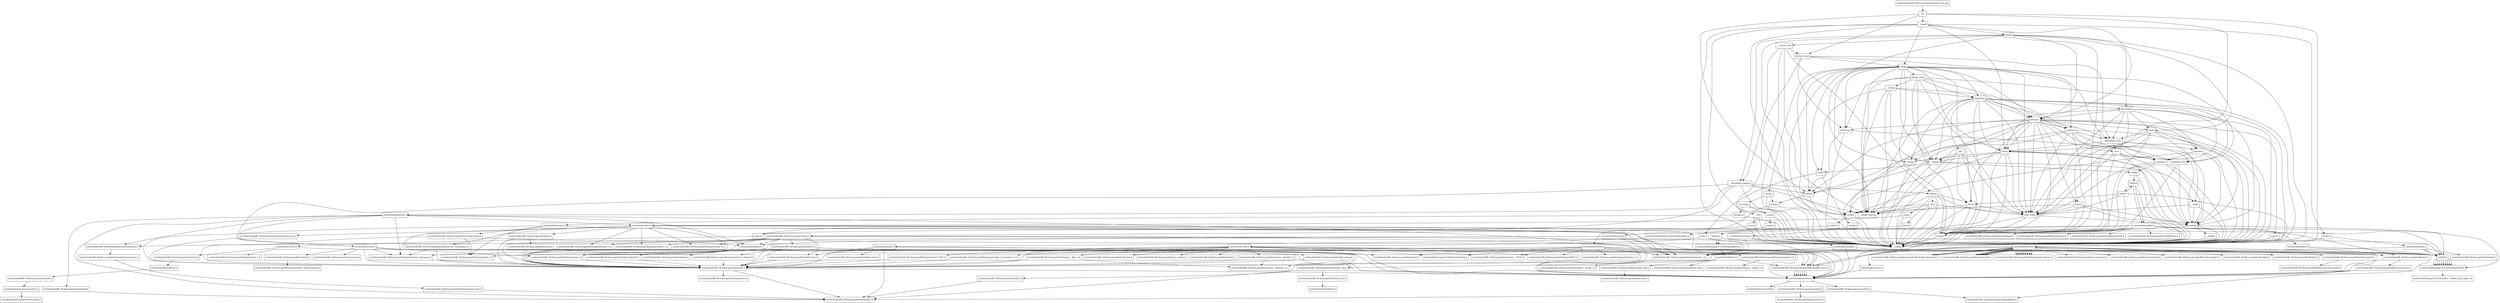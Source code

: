 digraph "dependencies" {
  header_1 [ shape="box", label="ios"];
  header_0 [ shape="box", label="tmp/tmpw8iwRO.libcxx.header.deps/test_ios.cpp"];
  header_2 [ shape="box", label="__config"];
  header_3 [ shape="box", label="usr/include/features.h"];
  header_4 [ shape="box", label="usr/include/stdc-predef.h"];
  header_5 [ shape="box", label="usr/include/x86_64-linux-gnu/sys/cdefs.h"];
  header_6 [ shape="box", label="usr/include/x86_64-linux-gnu/bits/wordsize.h"];
  header_7 [ shape="box", label="usr/include/x86_64-linux-gnu/bits/long-double.h"];
  header_8 [ shape="box", label="usr/include/x86_64-linux-gnu/gnu/stubs.h"];
  header_9 [ shape="box", label="usr/include/x86_64-linux-gnu/gnu/stubs-64.h"];
  header_11 [ shape="box", label="iosfwd"];
  header_12 [ shape="box", label="wchar.h"];
  header_13 [ shape="box", label="usr/include/wchar.h"];
  header_14 [ shape="box", label="usr/include/x86_64-linux-gnu/bits/libc-header-start.h"];
  header_15 [ shape="box", label="usr/include/x86_64-linux-gnu/bits/floatn.h"];
  header_16 [ shape="box", label="usr/include/x86_64-linux-gnu/bits/floatn-common.h"];
  header_17 [ shape="box", label="stddef.h"];
  header_18 [ shape="box", label="usr/local/lib/clang/10.0.0/include/stddef.h"];
  header_19 [ shape="box", label="usr/local/lib/clang/10.0.0/include/stdarg.h"];
  header_20 [ shape="box", label="usr/include/x86_64-linux-gnu/bits/wchar.h"];
  header_21 [ shape="box", label="usr/include/x86_64-linux-gnu/bits/types/wint_t.h"];
  header_22 [ shape="box", label="usr/include/x86_64-linux-gnu/bits/types/mbstate_t.h"];
  header_23 [ shape="box", label="usr/include/x86_64-linux-gnu/bits/types/__mbstate_t.h"];
  header_24 [ shape="box", label="usr/include/x86_64-linux-gnu/bits/types/__FILE.h"];
  header_25 [ shape="box", label="usr/include/x86_64-linux-gnu/bits/types/FILE.h"];
  header_26 [ shape="box", label="usr/include/x86_64-linux-gnu/bits/types/locale_t.h"];
  header_27 [ shape="box", label="usr/include/x86_64-linux-gnu/bits/types/__locale_t.h"];
  header_28 [ shape="box", label="__locale"];
  header_29 [ shape="box", label="string"];
  header_30 [ shape="box", label="string_view"];
  header_31 [ shape="box", label="__string"];
  header_32 [ shape="box", label="algorithm"];
  header_33 [ shape="box", label="initializer_list"];
  header_34 [ shape="box", label="cstddef"];
  header_35 [ shape="box", label="version"];
  header_36 [ shape="box", label="usr/local/lib/clang/10.0.0/include/__stddef_max_align_t.h"];
  header_37 [ shape="box", label="__nullptr"];
  header_38 [ shape="box", label="type_traits"];
  header_39 [ shape="box", label="cstring"];
  header_40 [ shape="box", label="string.h"];
  header_41 [ shape="box", label="usr/include/string.h"];
  header_42 [ shape="box", label="usr/include/strings.h"];
  header_43 [ shape="box", label="utility"];
  header_44 [ shape="box", label="__tuple"];
  header_45 [ shape="box", label="cstdint"];
  header_46 [ shape="box", label="stdint.h"];
  header_47 [ shape="box", label="usr/local/lib/clang/10.0.0/include/stdint.h"];
  header_48 [ shape="box", label="usr/include/stdint.h"];
  header_49 [ shape="box", label="usr/include/x86_64-linux-gnu/bits/types.h"];
  header_50 [ shape="box", label="usr/include/x86_64-linux-gnu/bits/typesizes.h"];
  header_51 [ shape="box", label="usr/include/x86_64-linux-gnu/bits/stdint-intn.h"];
  header_52 [ shape="box", label="usr/include/x86_64-linux-gnu/bits/stdint-uintn.h"];
  header_53 [ shape="box", label="__debug"];
  header_54 [ shape="box", label="cstdlib"];
  header_55 [ shape="box", label="stdlib.h"];
  header_56 [ shape="box", label="usr/include/stdlib.h"];
  header_57 [ shape="box", label="usr/include/x86_64-linux-gnu/bits/waitflags.h"];
  header_58 [ shape="box", label="usr/include/x86_64-linux-gnu/bits/waitstatus.h"];
  header_59 [ shape="box", label="usr/include/x86_64-linux-gnu/sys/types.h"];
  header_60 [ shape="box", label="usr/include/x86_64-linux-gnu/bits/types/clock_t.h"];
  header_61 [ shape="box", label="usr/include/x86_64-linux-gnu/bits/types/clockid_t.h"];
  header_62 [ shape="box", label="usr/include/x86_64-linux-gnu/bits/types/time_t.h"];
  header_63 [ shape="box", label="usr/include/x86_64-linux-gnu/bits/types/timer_t.h"];
  header_64 [ shape="box", label="usr/include/endian.h"];
  header_65 [ shape="box", label="usr/include/x86_64-linux-gnu/bits/endian.h"];
  header_66 [ shape="box", label="usr/include/x86_64-linux-gnu/bits/byteswap.h"];
  header_67 [ shape="box", label="usr/include/x86_64-linux-gnu/bits/uintn-identity.h"];
  header_68 [ shape="box", label="usr/include/x86_64-linux-gnu/sys/select.h"];
  header_69 [ shape="box", label="usr/include/x86_64-linux-gnu/bits/select.h"];
  header_70 [ shape="box", label="usr/include/x86_64-linux-gnu/bits/types/sigset_t.h"];
  header_71 [ shape="box", label="usr/include/x86_64-linux-gnu/bits/types/__sigset_t.h"];
  header_72 [ shape="box", label="usr/include/x86_64-linux-gnu/bits/types/struct_timeval.h"];
  header_73 [ shape="box", label="usr/include/x86_64-linux-gnu/bits/types/struct_timespec.h"];
  header_74 [ shape="box", label="usr/include/x86_64-linux-gnu/bits/pthreadtypes.h"];
  header_75 [ shape="box", label="usr/include/x86_64-linux-gnu/bits/thread-shared-types.h"];
  header_76 [ shape="box", label="usr/include/x86_64-linux-gnu/bits/pthreadtypes-arch.h"];
  header_77 [ shape="box", label="usr/include/alloca.h"];
  header_78 [ shape="box", label="usr/include/x86_64-linux-gnu/bits/stdlib-bsearch.h"];
  header_79 [ shape="box", label="usr/include/x86_64-linux-gnu/bits/stdlib-float.h"];
  header_80 [ shape="box", label="math.h"];
  header_81 [ shape="box", label="usr/include/math.h"];
  header_82 [ shape="box", label="usr/include/x86_64-linux-gnu/bits/math-vector.h"];
  header_83 [ shape="box", label="usr/include/x86_64-linux-gnu/bits/libm-simd-decl-stubs.h"];
  header_84 [ shape="box", label="usr/include/x86_64-linux-gnu/bits/flt-eval-method.h"];
  header_85 [ shape="box", label="usr/include/x86_64-linux-gnu/bits/fp-logb.h"];
  header_86 [ shape="box", label="usr/include/x86_64-linux-gnu/bits/fp-fast.h"];
  header_87 [ shape="box", label="usr/include/x86_64-linux-gnu/bits/mathcalls-helper-functions.h"];
  header_88 [ shape="box", label="usr/include/x86_64-linux-gnu/bits/mathcalls.h"];
  header_89 [ shape="box", label="usr/include/x86_64-linux-gnu/bits/mathcalls-narrow.h"];
  header_90 [ shape="box", label="usr/include/x86_64-linux-gnu/bits/iscanonical.h"];
  header_91 [ shape="box", label="usr/include/x86_64-linux-gnu/bits/mathinline.h"];
  header_92 [ shape="box", label="limits"];
  header_93 [ shape="box", label="__undef_macros"];
  header_94 [ shape="box", label="cstdio"];
  header_95 [ shape="box", label="stdio.h"];
  header_96 [ shape="box", label="usr/include/stdio.h"];
  header_97 [ shape="box", label="usr/include/x86_64-linux-gnu/bits/types/__fpos_t.h"];
  header_98 [ shape="box", label="usr/include/x86_64-linux-gnu/bits/types/__fpos64_t.h"];
  header_99 [ shape="box", label="usr/include/x86_64-linux-gnu/bits/types/struct_FILE.h"];
  header_100 [ shape="box", label="usr/include/x86_64-linux-gnu/bits/types/cookie_io_functions_t.h"];
  header_101 [ shape="box", label="usr/include/x86_64-linux-gnu/bits/stdio_lim.h"];
  header_102 [ shape="box", label="usr/include/x86_64-linux-gnu/bits/sys_errlist.h"];
  header_103 [ shape="box", label="usr/include/x86_64-linux-gnu/bits/stdio.h"];
  header_104 [ shape="box", label="memory"];
  header_105 [ shape="box", label="typeinfo"];
  header_106 [ shape="box", label="exception"];
  header_107 [ shape="box", label="new"];
  header_108 [ shape="box", label="iterator"];
  header_109 [ shape="box", label="__functional_base"];
  header_110 [ shape="box", label="tuple"];
  header_111 [ shape="box", label="stdexcept"];
  header_112 [ shape="box", label="cassert"];
  header_113 [ shape="box", label="usr/include/assert.h"];
  header_114 [ shape="box", label="atomic"];
  header_115 [ shape="box", label="functional"];
  header_116 [ shape="box", label="bit"];
  header_117 [ shape="box", label="cwchar"];
  header_118 [ shape="box", label="cwctype"];
  header_119 [ shape="box", label="cctype"];
  header_120 [ shape="box", label="ctype.h"];
  header_121 [ shape="box", label="usr/include/ctype.h"];
  header_122 [ shape="box", label="wctype.h"];
  header_123 [ shape="box", label="usr/include/wctype.h"];
  header_124 [ shape="box", label="usr/include/x86_64-linux-gnu/bits/wctype-wchar.h"];
  header_125 [ shape="box", label="mutex"];
  header_126 [ shape="box", label="__mutex_base"];
  header_127 [ shape="box", label="chrono"];
  header_128 [ shape="box", label="ctime"];
  header_129 [ shape="box", label="usr/include/time.h"];
  header_130 [ shape="box", label="usr/include/x86_64-linux-gnu/bits/time.h"];
  header_131 [ shape="box", label="usr/include/x86_64-linux-gnu/bits/timex.h"];
  header_132 [ shape="box", label="usr/include/x86_64-linux-gnu/bits/types/struct_tm.h"];
  header_133 [ shape="box", label="usr/include/x86_64-linux-gnu/bits/types/struct_itimerspec.h"];
  header_134 [ shape="box", label="ratio"];
  header_135 [ shape="box", label="climits"];
  header_136 [ shape="box", label="limits.h"];
  header_137 [ shape="box", label="usr/local/lib/clang/10.0.0/include/limits.h"];
  header_138 [ shape="box", label="usr/include/limits.h"];
  header_139 [ shape="box", label="usr/include/x86_64-linux-gnu/bits/posix1_lim.h"];
  header_140 [ shape="box", label="usr/include/x86_64-linux-gnu/bits/local_lim.h"];
  header_141 [ shape="box", label="usr/include/linux/limits.h"];
  header_142 [ shape="box", label="usr/include/x86_64-linux-gnu/bits/posix2_lim.h"];
  header_143 [ shape="box", label="usr/include/x86_64-linux-gnu/bits/xopen_lim.h"];
  header_144 [ shape="box", label="usr/include/x86_64-linux-gnu/bits/uio_lim.h"];
  header_145 [ shape="box", label="system_error"];
  header_146 [ shape="box", label="__errc"];
  header_147 [ shape="box", label="cerrno"];
  header_148 [ shape="box", label="errno.h"];
  header_149 [ shape="box", label="usr/include/errno.h"];
  header_150 [ shape="box", label="usr/include/x86_64-linux-gnu/bits/errno.h"];
  header_151 [ shape="box", label="usr/include/linux/errno.h"];
  header_152 [ shape="box", label="usr/include/x86_64-linux-gnu/asm/errno.h"];
  header_153 [ shape="box", label="usr/include/asm-generic/errno.h"];
  header_154 [ shape="box", label="usr/include/asm-generic/errno-base.h"];
  header_155 [ shape="box", label="usr/include/x86_64-linux-gnu/bits/types/error_t.h"];
  header_156 [ shape="box", label="__threading_support"];
  header_10 [ shape="box", label="usr/include/pthread.h"];
  header_157 [ shape="box", label="usr/include/sched.h"];
  header_158 [ shape="box", label="usr/include/x86_64-linux-gnu/bits/sched.h"];
  header_159 [ shape="box", label="usr/include/x86_64-linux-gnu/bits/types/struct_sched_param.h"];
  header_160 [ shape="box", label="usr/include/x86_64-linux-gnu/bits/cpu-set.h"];
  header_161 [ shape="box", label="usr/include/x86_64-linux-gnu/bits/setjmp.h"];
  header_162 [ shape="box", label="locale.h"];
  header_163 [ shape="box", label="usr/include/locale.h"];
  header_164 [ shape="box", label="usr/include/x86_64-linux-gnu/bits/locale.h"];
  header_68 -> header_3;
  header_68 -> header_49;
  header_68 -> header_69;
  header_68 -> header_70;
  header_68 -> header_62;
  header_68 -> header_72;
  header_68 -> header_73;
  header_14 -> header_3;
  header_14 -> header_3;
  header_14 -> header_3;
  header_14 -> header_3;
  header_14 -> header_3;
  header_14 -> header_3;
  header_14 -> header_3;
  header_111 -> header_2;
  header_111 -> header_106;
  header_111 -> header_11;
  header_145 -> header_146;
  header_145 -> header_38;
  header_145 -> header_111;
  header_145 -> header_109;
  header_145 -> header_29;
  header_1 -> header_2;
  header_1 -> header_11;
  header_1 -> header_28;
  header_1 -> header_145;
  header_1 -> header_114;
  header_60 -> header_49;
  header_118 -> header_2;
  header_118 -> header_119;
  header_118 -> header_122;
  header_29 -> header_2;
  header_29 -> header_30;
  header_29 -> header_11;
  header_29 -> header_39;
  header_29 -> header_94;
  header_29 -> header_117;
  header_29 -> header_32;
  header_29 -> header_108;
  header_29 -> header_43;
  header_29 -> header_104;
  header_29 -> header_111;
  header_29 -> header_38;
  header_29 -> header_33;
  header_29 -> header_109;
  header_29 -> header_35;
  header_29 -> header_45;
  header_29 -> header_53;
  header_29 -> header_93;
  header_117 -> header_2;
  header_117 -> header_118;
  header_117 -> header_12;
  header_28 -> header_2;
  header_28 -> header_29;
  header_28 -> header_104;
  header_28 -> header_43;
  header_28 -> header_125;
  header_28 -> header_45;
  header_28 -> header_119;
  header_28 -> header_162;
  header_55 -> header_2;
  header_55 -> header_56;
  header_55 -> header_80;
  header_55 -> header_56;
  header_22 -> header_23;
  header_54 -> header_2;
  header_54 -> header_55;
  header_40 -> header_2;
  header_40 -> header_41;
  header_48 -> header_14;
  header_48 -> header_49;
  header_48 -> header_20;
  header_48 -> header_6;
  header_48 -> header_51;
  header_48 -> header_52;
  header_69 -> header_6;
  header_153 -> header_154;
  header_64 -> header_3;
  header_64 -> header_65;
  header_64 -> header_66;
  header_64 -> header_67;
  header_31 -> header_2;
  header_31 -> header_32;
  header_31 -> header_94;
  header_31 -> header_104;
  header_31 -> header_53;
  header_31 -> header_93;
  header_138 -> header_14;
  header_138 -> header_139;
  header_138 -> header_142;
  header_138 -> header_143;
  header_122 -> header_2;
  header_122 -> header_123;
  header_53 -> header_2;
  header_53 -> header_11;
  header_53 -> header_54;
  header_53 -> header_94;
  header_53 -> header_34;
  header_115 -> header_2;
  header_115 -> header_38;
  header_115 -> header_105;
  header_115 -> header_106;
  header_115 -> header_104;
  header_115 -> header_110;
  header_115 -> header_43;
  header_115 -> header_35;
  header_115 -> header_109;
  header_59 -> header_3;
  header_59 -> header_49;
  header_59 -> header_60;
  header_59 -> header_61;
  header_59 -> header_62;
  header_59 -> header_63;
  header_59 -> header_17;
  header_59 -> header_51;
  header_59 -> header_64;
  header_59 -> header_68;
  header_59 -> header_74;
  header_119 -> header_2;
  header_119 -> header_120;
  header_131 -> header_49;
  header_131 -> header_72;
  header_2 -> header_3;
  header_47 -> header_48;
  header_44 -> header_2;
  header_44 -> header_34;
  header_44 -> header_38;
  header_109 -> header_2;
  header_109 -> header_38;
  header_109 -> header_105;
  header_109 -> header_106;
  header_109 -> header_107;
  header_109 -> header_43;
  header_46 -> header_2;
  header_46 -> header_47;
  header_121 -> header_3;
  header_121 -> header_49;
  header_121 -> header_64;
  header_121 -> header_26;
  header_162 -> header_2;
  header_162 -> header_163;
  header_37 -> header_2;
  header_51 -> header_49;
  header_45 -> header_2;
  header_45 -> header_46;
  header_163 -> header_3;
  header_163 -> header_17;
  header_163 -> header_164;
  header_163 -> header_26;
  header_41 -> header_14;
  header_41 -> header_17;
  header_41 -> header_26;
  header_41 -> header_42;
  header_76 -> header_6;
  header_129 -> header_3;
  header_129 -> header_17;
  header_129 -> header_130;
  header_129 -> header_60;
  header_129 -> header_62;
  header_129 -> header_132;
  header_129 -> header_73;
  header_129 -> header_61;
  header_129 -> header_63;
  header_129 -> header_133;
  header_129 -> header_26;
  header_49 -> header_3;
  header_49 -> header_6;
  header_49 -> header_50;
  header_137 -> header_138;
  header_72 -> header_49;
  header_161 -> header_6;
  header_75 -> header_76;
  header_147 -> header_2;
  header_147 -> header_148;
  header_74 -> header_75;
  header_18 -> header_36;
  header_114 -> header_2;
  header_114 -> header_34;
  header_114 -> header_45;
  header_114 -> header_38;
  header_114 -> header_35;
  header_124 -> header_49;
  header_124 -> header_21;
  header_124 -> header_64;
  header_140 -> header_141;
  header_32 -> header_2;
  header_32 -> header_33;
  header_32 -> header_38;
  header_32 -> header_39;
  header_32 -> header_43;
  header_32 -> header_104;
  header_32 -> header_115;
  header_32 -> header_108;
  header_32 -> header_34;
  header_32 -> header_116;
  header_32 -> header_35;
  header_32 -> header_53;
  header_32 -> header_93;
  header_146 -> header_2;
  header_146 -> header_147;
  header_92 -> header_2;
  header_92 -> header_38;
  header_92 -> header_93;
  header_92 -> header_35;
  header_105 -> header_2;
  header_105 -> header_106;
  header_105 -> header_34;
  header_105 -> header_45;
  header_67 -> header_49;
  header_116 -> header_2;
  header_116 -> header_92;
  header_116 -> header_38;
  header_116 -> header_35;
  header_116 -> header_53;
  header_116 -> header_93;
  header_125 -> header_2;
  header_125 -> header_126;
  header_125 -> header_45;
  header_125 -> header_115;
  header_125 -> header_104;
  header_125 -> header_110;
  header_125 -> header_35;
  header_125 -> header_156;
  header_125 -> header_93;
  header_17 -> header_18;
  header_17 -> header_18;
  header_17 -> header_18;
  header_17 -> header_18;
  header_17 -> header_18;
  header_17 -> header_18;
  header_17 -> header_18;
  header_17 -> header_18;
  header_17 -> header_18;
  header_17 -> header_18;
  header_66 -> header_3;
  header_66 -> header_49;
  header_96 -> header_14;
  header_96 -> header_17;
  header_96 -> header_19;
  header_96 -> header_49;
  header_96 -> header_97;
  header_96 -> header_98;
  header_96 -> header_24;
  header_96 -> header_25;
  header_96 -> header_99;
  header_96 -> header_100;
  header_96 -> header_101;
  header_96 -> header_102;
  header_96 -> header_103;
  header_73 -> header_49;
  header_77 -> header_3;
  header_77 -> header_17;
  header_139 -> header_6;
  header_139 -> header_140;
  header_126 -> header_2;
  header_126 -> header_127;
  header_126 -> header_145;
  header_126 -> header_156;
  header_126 -> header_93;
  header_156 -> header_2;
  header_156 -> header_127;
  header_156 -> header_11;
  header_156 -> header_148;
  header_156 -> header_10;
  header_156 -> header_157;
  header_156 -> header_93;
  header_26 -> header_27;
  header_120 -> header_2;
  header_120 -> header_121;
  header_123 -> header_3;
  header_123 -> header_49;
  header_123 -> header_21;
  header_123 -> header_124;
  header_123 -> header_26;
  header_97 -> header_49;
  header_97 -> header_23;
  header_127 -> header_2;
  header_127 -> header_128;
  header_127 -> header_38;
  header_127 -> header_134;
  header_127 -> header_92;
  header_127 -> header_35;
  header_127 -> header_93;
  header_98 -> header_49;
  header_98 -> header_23;
  header_150 -> header_151;
  header_15 -> header_3;
  header_15 -> header_16;
  header_43 -> header_2;
  header_43 -> header_44;
  header_43 -> header_38;
  header_43 -> header_33;
  header_43 -> header_34;
  header_43 -> header_39;
  header_43 -> header_45;
  header_43 -> header_35;
  header_43 -> header_53;
  header_128 -> header_2;
  header_128 -> header_129;
  header_104 -> header_2;
  header_104 -> header_38;
  header_104 -> header_105;
  header_104 -> header_34;
  header_104 -> header_45;
  header_104 -> header_107;
  header_104 -> header_43;
  header_104 -> header_92;
  header_104 -> header_108;
  header_104 -> header_109;
  header_104 -> header_11;
  header_104 -> header_110;
  header_104 -> header_111;
  header_104 -> header_39;
  header_104 -> header_112;
  header_104 -> header_114;
  header_104 -> header_35;
  header_104 -> header_93;
  header_94 -> header_2;
  header_94 -> header_95;
  header_151 -> header_152;
  header_143 -> header_144;
  header_157 -> header_3;
  header_157 -> header_49;
  header_157 -> header_17;
  header_157 -> header_62;
  header_157 -> header_73;
  header_157 -> header_158;
  header_157 -> header_160;
  header_108 -> header_2;
  header_108 -> header_11;
  header_108 -> header_109;
  header_108 -> header_38;
  header_108 -> header_34;
  header_108 -> header_33;
  header_108 -> header_35;
  header_108 -> header_53;
  header_70 -> header_71;
  header_133 -> header_49;
  header_133 -> header_73;
  header_95 -> header_2;
  header_95 -> header_96;
  header_107 -> header_2;
  header_107 -> header_106;
  header_107 -> header_38;
  header_107 -> header_34;
  header_107 -> header_35;
  header_136 -> header_2;
  header_136 -> header_137;
  header_136 -> header_137;
  header_158 -> header_159;
  header_10 -> header_3;
  header_10 -> header_64;
  header_10 -> header_157;
  header_10 -> header_129;
  header_10 -> header_74;
  header_10 -> header_161;
  header_10 -> header_6;
  header_10 -> header_73;
  header_30 -> header_2;
  header_30 -> header_31;
  header_30 -> header_32;
  header_30 -> header_108;
  header_30 -> header_92;
  header_30 -> header_111;
  header_30 -> header_35;
  header_30 -> header_53;
  header_30 -> header_93;
  header_132 -> header_49;
  header_148 -> header_2;
  header_148 -> header_149;
  header_34 -> header_2;
  header_34 -> header_35;
  header_34 -> header_18;
  header_34 -> header_37;
  header_42 -> header_3;
  header_42 -> header_17;
  header_42 -> header_26;
  header_12 -> header_2;
  header_12 -> header_13;
  header_81 -> header_14;
  header_81 -> header_49;
  header_81 -> header_82;
  header_81 -> header_15;
  header_81 -> header_84;
  header_81 -> header_85;
  header_81 -> header_86;
  header_81 -> header_87;
  header_81 -> header_88;
  header_81 -> header_87;
  header_81 -> header_88;
  header_81 -> header_87;
  header_81 -> header_88;
  header_81 -> header_88;
  header_81 -> header_88;
  header_81 -> header_88;
  header_81 -> header_88;
  header_81 -> header_89;
  header_81 -> header_89;
  header_81 -> header_89;
  header_81 -> header_89;
  header_81 -> header_89;
  header_81 -> header_89;
  header_81 -> header_89;
  header_81 -> header_89;
  header_81 -> header_89;
  header_81 -> header_90;
  header_81 -> header_91;
  header_135 -> header_2;
  header_135 -> header_136;
  header_33 -> header_2;
  header_33 -> header_34;
  header_5 -> header_6;
  header_5 -> header_7;
  header_63 -> header_49;
  header_8 -> header_9;
  header_106 -> header_2;
  header_106 -> header_34;
  header_106 -> header_54;
  header_106 -> header_38;
  header_106 -> header_35;
  header_82 -> header_83;
  header_152 -> header_153;
  header_16 -> header_3;
  header_16 -> header_7;
  header_80 -> header_2;
  header_80 -> header_55;
  header_80 -> header_81;
  header_80 -> header_38;
  header_80 -> header_92;
  header_13 -> header_14;
  header_13 -> header_15;
  header_13 -> header_17;
  header_13 -> header_19;
  header_13 -> header_20;
  header_13 -> header_21;
  header_13 -> header_22;
  header_13 -> header_24;
  header_13 -> header_25;
  header_13 -> header_26;
  header_3 -> header_4;
  header_3 -> header_5;
  header_3 -> header_8;
  header_38 -> header_2;
  header_38 -> header_34;
  header_38 -> header_35;
  header_134 -> header_2;
  header_134 -> header_45;
  header_134 -> header_135;
  header_134 -> header_38;
  header_134 -> header_93;
  header_112 -> header_2;
  header_112 -> header_113;
  header_99 -> header_49;
  header_61 -> header_49;
  header_39 -> header_2;
  header_39 -> header_40;
  header_0 -> header_1;
  header_52 -> header_49;
  header_100 -> header_49;
  header_113 -> header_3;
  header_110 -> header_2;
  header_110 -> header_44;
  header_110 -> header_34;
  header_110 -> header_38;
  header_110 -> header_109;
  header_110 -> header_43;
  header_110 -> header_35;
  header_62 -> header_49;
  header_149 -> header_3;
  header_149 -> header_150;
  header_149 -> header_155;
  header_130 -> header_49;
  header_130 -> header_131;
  header_11 -> header_2;
  header_11 -> header_12;
  header_35 -> header_2;
  header_56 -> header_14;
  header_56 -> header_17;
  header_56 -> header_57;
  header_56 -> header_58;
  header_56 -> header_15;
  header_56 -> header_26;
  header_56 -> header_59;
  header_56 -> header_77;
  header_56 -> header_78;
  header_56 -> header_79;
}
